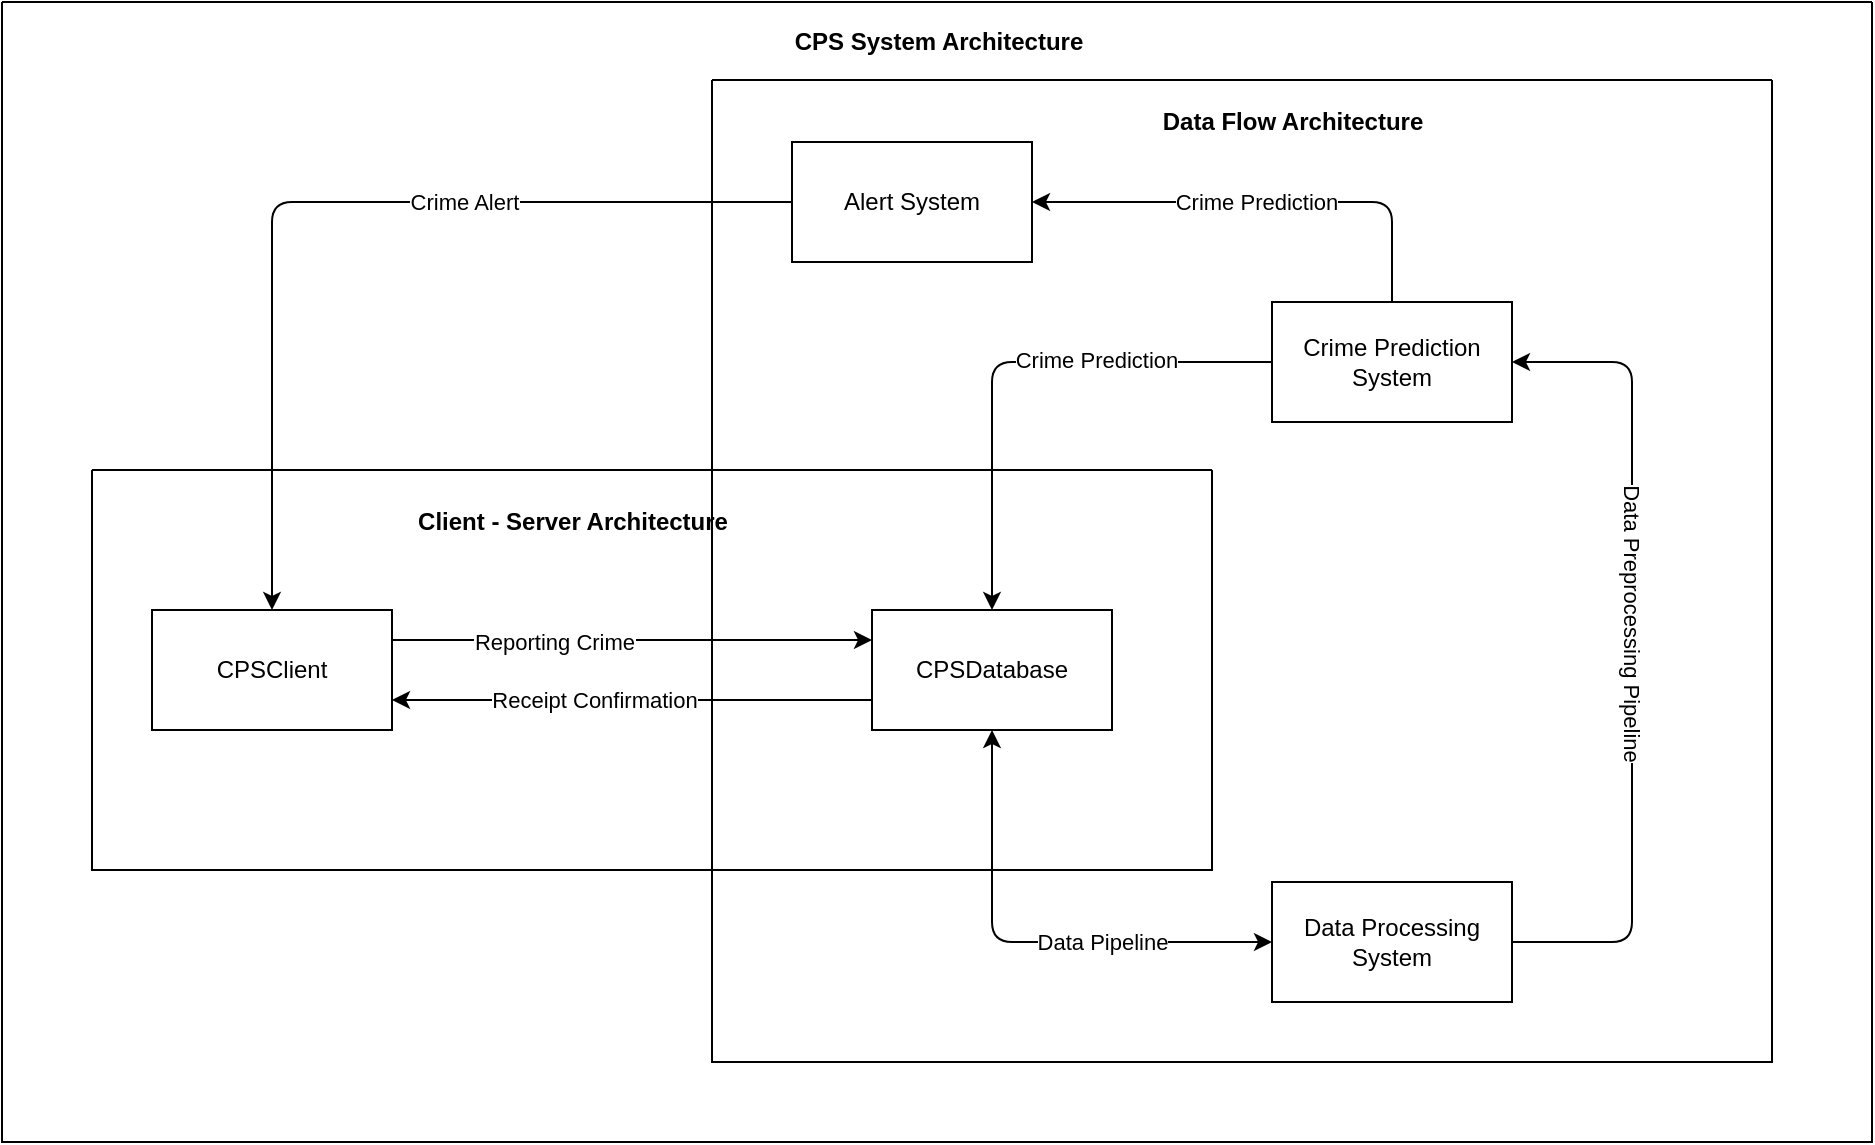 <mxfile version="14.9.6" type="device"><diagram id="-26lJwfX-Ps0vTN1mn3F" name="Page-1"><mxGraphModel dx="1326" dy="806" grid="1" gridSize="10" guides="1" tooltips="1" connect="1" arrows="1" fold="1" page="1" pageScale="1" pageWidth="1169" pageHeight="827" math="0" shadow="0"><root><mxCell id="0"/><mxCell id="1" parent="0"/><mxCell id="j2M1MRqV1FVMz-x7YXdm-1" value="CPSClient" style="rounded=0;whiteSpace=wrap;html=1;" vertex="1" parent="1"><mxGeometry x="120" y="354" width="120" height="60" as="geometry"/></mxCell><mxCell id="j2M1MRqV1FVMz-x7YXdm-3" value="" style="swimlane;startSize=0;" vertex="1" parent="1"><mxGeometry x="400" y="89" width="530" height="491" as="geometry"/></mxCell><mxCell id="j2M1MRqV1FVMz-x7YXdm-4" value="CPSDatabase" style="rounded=0;whiteSpace=wrap;html=1;" vertex="1" parent="j2M1MRqV1FVMz-x7YXdm-3"><mxGeometry x="80" y="265" width="120" height="60" as="geometry"/></mxCell><mxCell id="j2M1MRqV1FVMz-x7YXdm-6" value="Crime Prediction System" style="rounded=0;whiteSpace=wrap;html=1;" vertex="1" parent="j2M1MRqV1FVMz-x7YXdm-3"><mxGeometry x="280" y="111" width="120" height="60" as="geometry"/></mxCell><mxCell id="j2M1MRqV1FVMz-x7YXdm-7" value="Data Processing System" style="rounded=0;whiteSpace=wrap;html=1;" vertex="1" parent="j2M1MRqV1FVMz-x7YXdm-3"><mxGeometry x="280" y="401" width="120" height="60" as="geometry"/></mxCell><mxCell id="j2M1MRqV1FVMz-x7YXdm-8" value="" style="endArrow=classic;startArrow=classic;html=1;entryX=0.5;entryY=1;entryDx=0;entryDy=0;exitX=0;exitY=0.5;exitDx=0;exitDy=0;edgeStyle=orthogonalEdgeStyle;" edge="1" parent="j2M1MRqV1FVMz-x7YXdm-3" source="j2M1MRqV1FVMz-x7YXdm-7" target="j2M1MRqV1FVMz-x7YXdm-4"><mxGeometry width="50" height="50" relative="1" as="geometry"><mxPoint x="100" y="391" as="sourcePoint"/><mxPoint x="150" y="341" as="targetPoint"/></mxGeometry></mxCell><mxCell id="j2M1MRqV1FVMz-x7YXdm-31" value="Data Pipeline" style="edgeLabel;html=1;align=center;verticalAlign=middle;resizable=0;points=[];" vertex="1" connectable="0" parent="j2M1MRqV1FVMz-x7YXdm-8"><mxGeometry x="-0.309" relative="1" as="geometry"><mxPoint as="offset"/></mxGeometry></mxCell><mxCell id="j2M1MRqV1FVMz-x7YXdm-11" value="Alert System" style="rounded=0;whiteSpace=wrap;html=1;" vertex="1" parent="j2M1MRqV1FVMz-x7YXdm-3"><mxGeometry x="40" y="31" width="120" height="60" as="geometry"/></mxCell><mxCell id="j2M1MRqV1FVMz-x7YXdm-13" value="" style="endArrow=classic;html=1;exitX=0.5;exitY=0;exitDx=0;exitDy=0;edgeStyle=orthogonalEdgeStyle;" edge="1" parent="j2M1MRqV1FVMz-x7YXdm-3" source="j2M1MRqV1FVMz-x7YXdm-6"><mxGeometry width="50" height="50" relative="1" as="geometry"><mxPoint x="260" y="86" as="sourcePoint"/><mxPoint x="160" y="61" as="targetPoint"/><Array as="points"><mxPoint x="340" y="61"/></Array></mxGeometry></mxCell><mxCell id="j2M1MRqV1FVMz-x7YXdm-15" value="Crime Prediction" style="edgeLabel;html=1;align=center;verticalAlign=middle;resizable=0;points=[];" vertex="1" connectable="0" parent="j2M1MRqV1FVMz-x7YXdm-13"><mxGeometry x="0.026" relative="1" as="geometry"><mxPoint as="offset"/></mxGeometry></mxCell><mxCell id="j2M1MRqV1FVMz-x7YXdm-14" value="&lt;b&gt;Data Flow Architecture&lt;/b&gt;" style="text;html=1;align=center;verticalAlign=middle;resizable=0;points=[];autosize=1;strokeColor=none;" vertex="1" parent="j2M1MRqV1FVMz-x7YXdm-3"><mxGeometry x="215" y="11" width="150" height="20" as="geometry"/></mxCell><mxCell id="j2M1MRqV1FVMz-x7YXdm-29" value="" style="endArrow=classic;html=1;entryX=0.5;entryY=0;entryDx=0;entryDy=0;exitX=0;exitY=0.5;exitDx=0;exitDy=0;edgeStyle=orthogonalEdgeStyle;" edge="1" parent="j2M1MRqV1FVMz-x7YXdm-3" source="j2M1MRqV1FVMz-x7YXdm-6" target="j2M1MRqV1FVMz-x7YXdm-4"><mxGeometry width="50" height="50" relative="1" as="geometry"><mxPoint x="200" y="171" as="sourcePoint"/><mxPoint x="250" y="121" as="targetPoint"/></mxGeometry></mxCell><mxCell id="j2M1MRqV1FVMz-x7YXdm-30" value="Crime Prediction" style="edgeLabel;html=1;align=center;verticalAlign=middle;resizable=0;points=[];" vertex="1" connectable="0" parent="j2M1MRqV1FVMz-x7YXdm-29"><mxGeometry x="-0.333" y="-1" relative="1" as="geometry"><mxPoint as="offset"/></mxGeometry></mxCell><mxCell id="j2M1MRqV1FVMz-x7YXdm-12" value="" style="endArrow=classic;html=1;entryX=0.5;entryY=0;entryDx=0;entryDy=0;exitX=0;exitY=0.5;exitDx=0;exitDy=0;edgeStyle=orthogonalEdgeStyle;" edge="1" parent="1" source="j2M1MRqV1FVMz-x7YXdm-11" target="j2M1MRqV1FVMz-x7YXdm-1"><mxGeometry width="50" height="50" relative="1" as="geometry"><mxPoint x="190" y="230" as="sourcePoint"/><mxPoint x="240" y="180" as="targetPoint"/></mxGeometry></mxCell><mxCell id="j2M1MRqV1FVMz-x7YXdm-19" value="Crime Alert" style="edgeLabel;html=1;align=center;verticalAlign=middle;resizable=0;points=[];" vertex="1" connectable="0" parent="j2M1MRqV1FVMz-x7YXdm-12"><mxGeometry x="-0.293" relative="1" as="geometry"><mxPoint as="offset"/></mxGeometry></mxCell><mxCell id="j2M1MRqV1FVMz-x7YXdm-17" value="" style="endArrow=classic;html=1;entryX=1;entryY=0.5;entryDx=0;entryDy=0;edgeStyle=orthogonalEdgeStyle;" edge="1" parent="1" target="j2M1MRqV1FVMz-x7YXdm-6"><mxGeometry width="50" height="50" relative="1" as="geometry"><mxPoint x="800" y="520" as="sourcePoint"/><mxPoint x="850" y="470" as="targetPoint"/><Array as="points"><mxPoint x="860" y="520"/><mxPoint x="860" y="230"/></Array></mxGeometry></mxCell><mxCell id="j2M1MRqV1FVMz-x7YXdm-18" value="Data Preprocessing Pipeline" style="edgeLabel;html=1;align=center;verticalAlign=middle;resizable=0;points=[];rotation=90;" vertex="1" connectable="0" parent="j2M1MRqV1FVMz-x7YXdm-17"><mxGeometry x="-0.18" y="1" relative="1" as="geometry"><mxPoint x="1" y="-52" as="offset"/></mxGeometry></mxCell><mxCell id="j2M1MRqV1FVMz-x7YXdm-20" value="" style="endArrow=classic;html=1;exitX=1;exitY=0.25;exitDx=0;exitDy=0;entryX=0;entryY=0.25;entryDx=0;entryDy=0;" edge="1" parent="1" source="j2M1MRqV1FVMz-x7YXdm-1" target="j2M1MRqV1FVMz-x7YXdm-4"><mxGeometry width="50" height="50" relative="1" as="geometry"><mxPoint x="270" y="370" as="sourcePoint"/><mxPoint x="320" y="320" as="targetPoint"/></mxGeometry></mxCell><mxCell id="j2M1MRqV1FVMz-x7YXdm-21" value="Reporting Crime" style="edgeLabel;html=1;align=center;verticalAlign=middle;resizable=0;points=[];" vertex="1" connectable="0" parent="j2M1MRqV1FVMz-x7YXdm-20"><mxGeometry x="-0.325" y="-2" relative="1" as="geometry"><mxPoint y="-1" as="offset"/></mxGeometry></mxCell><mxCell id="j2M1MRqV1FVMz-x7YXdm-22" value="" style="endArrow=classic;html=1;entryX=1;entryY=0.75;entryDx=0;entryDy=0;exitX=0;exitY=0.75;exitDx=0;exitDy=0;" edge="1" parent="1" source="j2M1MRqV1FVMz-x7YXdm-4" target="j2M1MRqV1FVMz-x7YXdm-1"><mxGeometry width="50" height="50" relative="1" as="geometry"><mxPoint x="290" y="460" as="sourcePoint"/><mxPoint x="340" y="410" as="targetPoint"/></mxGeometry></mxCell><mxCell id="j2M1MRqV1FVMz-x7YXdm-23" value="Receipt Confirmation" style="edgeLabel;html=1;align=center;verticalAlign=middle;resizable=0;points=[];" vertex="1" connectable="0" parent="j2M1MRqV1FVMz-x7YXdm-22"><mxGeometry x="0.158" relative="1" as="geometry"><mxPoint as="offset"/></mxGeometry></mxCell><mxCell id="j2M1MRqV1FVMz-x7YXdm-25" value="" style="swimlane;startSize=0;" vertex="1" parent="1"><mxGeometry x="90" y="284" width="560" height="200" as="geometry"/></mxCell><mxCell id="j2M1MRqV1FVMz-x7YXdm-26" value="&lt;b&gt;Client - Server Architecture&lt;/b&gt;" style="text;html=1;align=center;verticalAlign=middle;resizable=0;points=[];autosize=1;strokeColor=none;" vertex="1" parent="1"><mxGeometry x="245" y="300" width="170" height="20" as="geometry"/></mxCell><mxCell id="j2M1MRqV1FVMz-x7YXdm-27" value="" style="swimlane;startSize=0;" vertex="1" parent="1"><mxGeometry x="45" y="50" width="935" height="570" as="geometry"/></mxCell><mxCell id="j2M1MRqV1FVMz-x7YXdm-28" value="&lt;b&gt;CPS System Architecture&lt;/b&gt;" style="text;html=1;align=center;verticalAlign=middle;resizable=0;points=[];autosize=1;strokeColor=none;" vertex="1" parent="j2M1MRqV1FVMz-x7YXdm-27"><mxGeometry x="387.5" y="10" width="160" height="20" as="geometry"/></mxCell></root></mxGraphModel></diagram></mxfile>